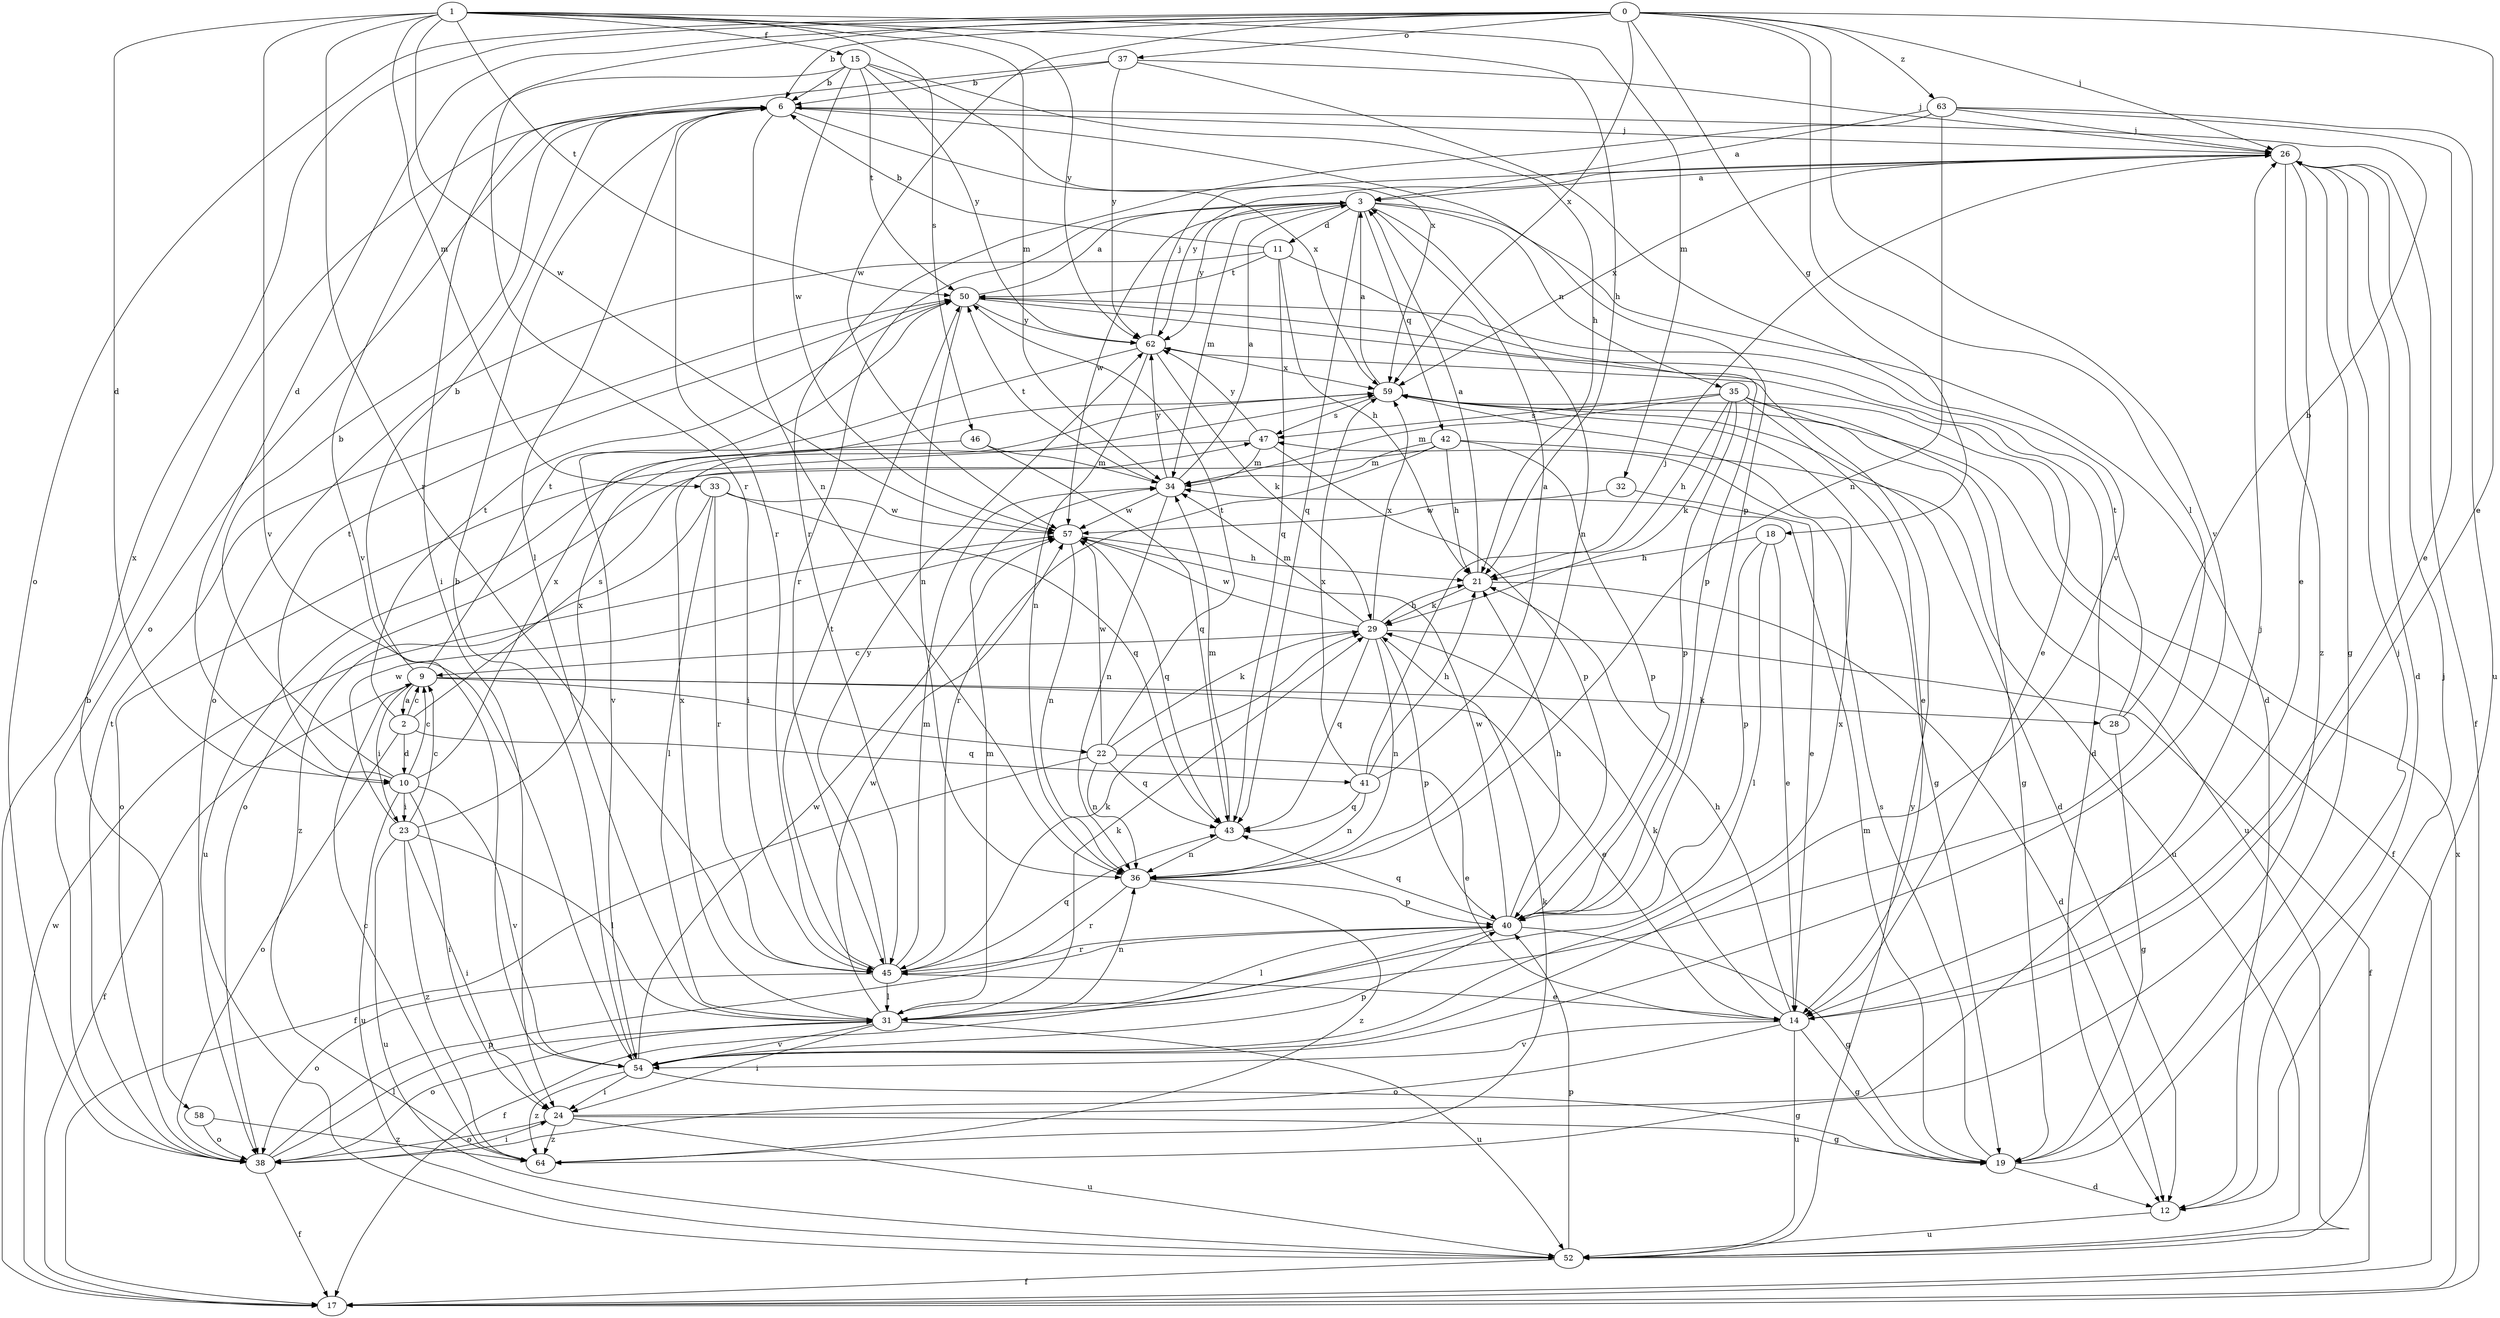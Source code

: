 strict digraph  {
0;
1;
2;
3;
6;
9;
10;
11;
12;
14;
15;
17;
18;
19;
21;
22;
23;
24;
26;
28;
29;
31;
32;
33;
34;
35;
36;
37;
38;
40;
41;
42;
43;
45;
46;
47;
50;
52;
54;
57;
58;
59;
62;
63;
64;
0 -> 6  [label=b];
0 -> 10  [label=d];
0 -> 14  [label=e];
0 -> 18  [label=g];
0 -> 26  [label=j];
0 -> 31  [label=l];
0 -> 37  [label=o];
0 -> 38  [label=o];
0 -> 45  [label=r];
0 -> 54  [label=v];
0 -> 57  [label=w];
0 -> 58  [label=x];
0 -> 59  [label=x];
0 -> 63  [label=z];
1 -> 10  [label=d];
1 -> 15  [label=f];
1 -> 21  [label=h];
1 -> 32  [label=m];
1 -> 33  [label=m];
1 -> 34  [label=m];
1 -> 45  [label=r];
1 -> 46  [label=s];
1 -> 50  [label=t];
1 -> 54  [label=v];
1 -> 57  [label=w];
1 -> 62  [label=y];
2 -> 9  [label=c];
2 -> 10  [label=d];
2 -> 38  [label=o];
2 -> 41  [label=q];
2 -> 47  [label=s];
2 -> 50  [label=t];
3 -> 11  [label=d];
3 -> 12  [label=d];
3 -> 34  [label=m];
3 -> 35  [label=n];
3 -> 36  [label=n];
3 -> 42  [label=q];
3 -> 43  [label=q];
3 -> 45  [label=r];
3 -> 57  [label=w];
3 -> 62  [label=y];
6 -> 26  [label=j];
6 -> 31  [label=l];
6 -> 36  [label=n];
6 -> 38  [label=o];
6 -> 40  [label=p];
6 -> 45  [label=r];
6 -> 59  [label=x];
9 -> 2  [label=a];
9 -> 6  [label=b];
9 -> 14  [label=e];
9 -> 17  [label=f];
9 -> 22  [label=i];
9 -> 23  [label=i];
9 -> 28  [label=k];
9 -> 50  [label=t];
10 -> 6  [label=b];
10 -> 9  [label=c];
10 -> 23  [label=i];
10 -> 24  [label=i];
10 -> 50  [label=t];
10 -> 52  [label=u];
10 -> 54  [label=v];
10 -> 59  [label=x];
11 -> 6  [label=b];
11 -> 21  [label=h];
11 -> 38  [label=o];
11 -> 40  [label=p];
11 -> 43  [label=q];
11 -> 50  [label=t];
12 -> 26  [label=j];
12 -> 52  [label=u];
14 -> 19  [label=g];
14 -> 21  [label=h];
14 -> 29  [label=k];
14 -> 38  [label=o];
14 -> 52  [label=u];
14 -> 54  [label=v];
15 -> 6  [label=b];
15 -> 21  [label=h];
15 -> 50  [label=t];
15 -> 54  [label=v];
15 -> 57  [label=w];
15 -> 59  [label=x];
15 -> 62  [label=y];
17 -> 6  [label=b];
17 -> 57  [label=w];
17 -> 59  [label=x];
18 -> 14  [label=e];
18 -> 21  [label=h];
18 -> 31  [label=l];
18 -> 40  [label=p];
19 -> 12  [label=d];
19 -> 26  [label=j];
19 -> 34  [label=m];
19 -> 47  [label=s];
21 -> 3  [label=a];
21 -> 12  [label=d];
21 -> 29  [label=k];
22 -> 14  [label=e];
22 -> 17  [label=f];
22 -> 29  [label=k];
22 -> 36  [label=n];
22 -> 43  [label=q];
22 -> 50  [label=t];
22 -> 57  [label=w];
23 -> 9  [label=c];
23 -> 24  [label=i];
23 -> 31  [label=l];
23 -> 52  [label=u];
23 -> 57  [label=w];
23 -> 59  [label=x];
23 -> 64  [label=z];
24 -> 19  [label=g];
24 -> 26  [label=j];
24 -> 38  [label=o];
24 -> 52  [label=u];
24 -> 64  [label=z];
26 -> 3  [label=a];
26 -> 12  [label=d];
26 -> 14  [label=e];
26 -> 17  [label=f];
26 -> 19  [label=g];
26 -> 59  [label=x];
26 -> 62  [label=y];
26 -> 64  [label=z];
28 -> 6  [label=b];
28 -> 19  [label=g];
28 -> 50  [label=t];
29 -> 9  [label=c];
29 -> 17  [label=f];
29 -> 21  [label=h];
29 -> 34  [label=m];
29 -> 36  [label=n];
29 -> 40  [label=p];
29 -> 43  [label=q];
29 -> 57  [label=w];
29 -> 59  [label=x];
31 -> 24  [label=i];
31 -> 29  [label=k];
31 -> 34  [label=m];
31 -> 36  [label=n];
31 -> 38  [label=o];
31 -> 52  [label=u];
31 -> 54  [label=v];
31 -> 57  [label=w];
31 -> 59  [label=x];
32 -> 14  [label=e];
32 -> 57  [label=w];
33 -> 31  [label=l];
33 -> 43  [label=q];
33 -> 45  [label=r];
33 -> 57  [label=w];
33 -> 64  [label=z];
34 -> 3  [label=a];
34 -> 36  [label=n];
34 -> 50  [label=t];
34 -> 57  [label=w];
34 -> 62  [label=y];
35 -> 14  [label=e];
35 -> 19  [label=g];
35 -> 21  [label=h];
35 -> 29  [label=k];
35 -> 34  [label=m];
35 -> 40  [label=p];
35 -> 47  [label=s];
35 -> 52  [label=u];
36 -> 40  [label=p];
36 -> 45  [label=r];
36 -> 64  [label=z];
37 -> 6  [label=b];
37 -> 24  [label=i];
37 -> 26  [label=j];
37 -> 54  [label=v];
37 -> 62  [label=y];
38 -> 17  [label=f];
38 -> 24  [label=i];
38 -> 31  [label=l];
38 -> 40  [label=p];
38 -> 50  [label=t];
40 -> 17  [label=f];
40 -> 19  [label=g];
40 -> 21  [label=h];
40 -> 31  [label=l];
40 -> 43  [label=q];
40 -> 45  [label=r];
40 -> 57  [label=w];
41 -> 3  [label=a];
41 -> 21  [label=h];
41 -> 26  [label=j];
41 -> 36  [label=n];
41 -> 43  [label=q];
41 -> 59  [label=x];
42 -> 21  [label=h];
42 -> 34  [label=m];
42 -> 38  [label=o];
42 -> 40  [label=p];
42 -> 45  [label=r];
42 -> 52  [label=u];
43 -> 34  [label=m];
43 -> 36  [label=n];
45 -> 14  [label=e];
45 -> 29  [label=k];
45 -> 31  [label=l];
45 -> 34  [label=m];
45 -> 38  [label=o];
45 -> 43  [label=q];
45 -> 50  [label=t];
45 -> 62  [label=y];
46 -> 34  [label=m];
46 -> 43  [label=q];
46 -> 52  [label=u];
47 -> 34  [label=m];
47 -> 38  [label=o];
47 -> 40  [label=p];
47 -> 62  [label=y];
50 -> 3  [label=a];
50 -> 12  [label=d];
50 -> 14  [label=e];
50 -> 36  [label=n];
50 -> 62  [label=y];
52 -> 17  [label=f];
52 -> 40  [label=p];
52 -> 62  [label=y];
54 -> 6  [label=b];
54 -> 19  [label=g];
54 -> 24  [label=i];
54 -> 40  [label=p];
54 -> 57  [label=w];
54 -> 59  [label=x];
54 -> 64  [label=z];
57 -> 21  [label=h];
57 -> 36  [label=n];
57 -> 43  [label=q];
58 -> 38  [label=o];
58 -> 64  [label=z];
59 -> 3  [label=a];
59 -> 12  [label=d];
59 -> 17  [label=f];
59 -> 19  [label=g];
59 -> 47  [label=s];
62 -> 26  [label=j];
62 -> 29  [label=k];
62 -> 36  [label=n];
62 -> 54  [label=v];
62 -> 59  [label=x];
63 -> 3  [label=a];
63 -> 14  [label=e];
63 -> 26  [label=j];
63 -> 36  [label=n];
63 -> 45  [label=r];
63 -> 52  [label=u];
64 -> 9  [label=c];
64 -> 29  [label=k];
}
